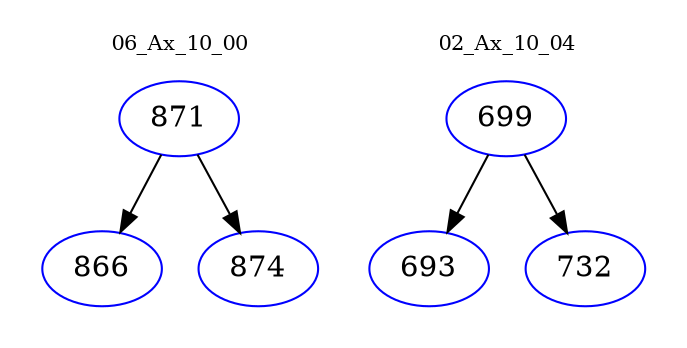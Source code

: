 digraph{
subgraph cluster_0 {
color = white
label = "06_Ax_10_00";
fontsize=10;
T0_871 [label="871", color="blue"]
T0_871 -> T0_866 [color="black"]
T0_866 [label="866", color="blue"]
T0_871 -> T0_874 [color="black"]
T0_874 [label="874", color="blue"]
}
subgraph cluster_1 {
color = white
label = "02_Ax_10_04";
fontsize=10;
T1_699 [label="699", color="blue"]
T1_699 -> T1_693 [color="black"]
T1_693 [label="693", color="blue"]
T1_699 -> T1_732 [color="black"]
T1_732 [label="732", color="blue"]
}
}
